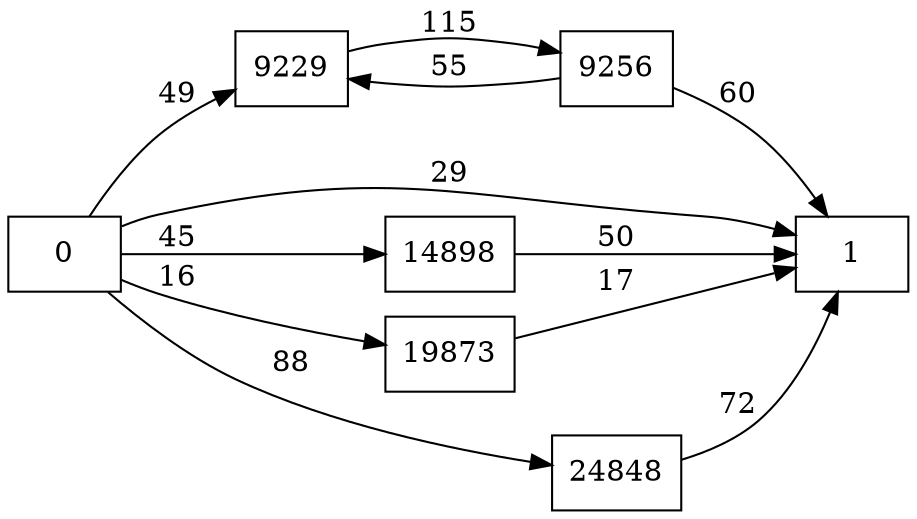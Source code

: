 digraph {
	graph [rankdir=LR]
	node [shape=rectangle]
	9229 -> 9256 [label=115]
	9256 -> 9229 [label=55]
	9256 -> 1 [label=60]
	14898 -> 1 [label=50]
	19873 -> 1 [label=17]
	24848 -> 1 [label=72]
	0 -> 1 [label=29]
	0 -> 9229 [label=49]
	0 -> 14898 [label=45]
	0 -> 19873 [label=16]
	0 -> 24848 [label=88]
}
